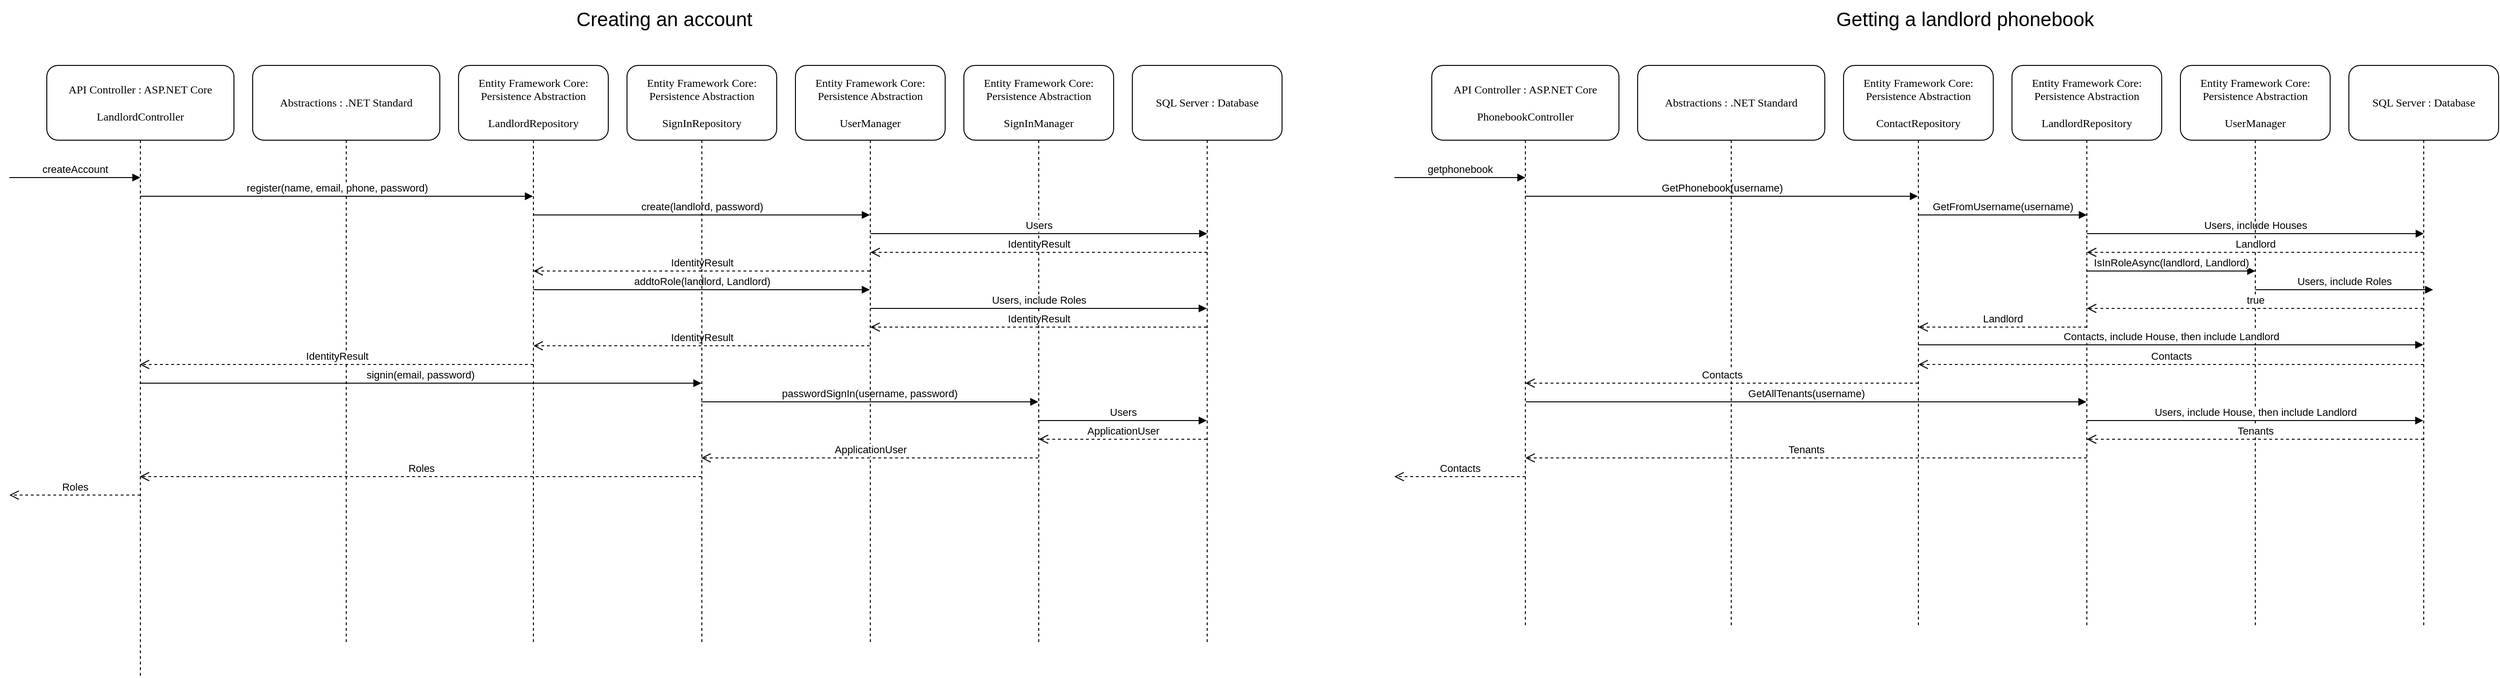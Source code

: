 <mxfile version="12.3.5" type="github" pages="1">
  <diagram name="Page-1" id="13e1069c-82ec-6db2-03f1-153e76fe0fe0">
    <mxGraphModel dx="3844" dy="1654" grid="1" gridSize="10" guides="1" tooltips="1" connect="1" arrows="1" fold="1" page="1" pageScale="1" pageWidth="1100" pageHeight="850" background="#ffffff" math="0" shadow="0">
      <root>
        <mxCell id="0"/>
        <mxCell id="1" parent="0"/>
        <mxCell id="pwg8B1UdKknLiTbZP-mi-18" value="GetPhonebook(username)" style="html=1;verticalAlign=bottom;endArrow=block;" edge="1" parent="1" target="pwg8B1UdKknLiTbZP-mi-4">
          <mxGeometry width="80" relative="1" as="geometry">
            <mxPoint x="1300" y="260.0" as="sourcePoint"/>
            <mxPoint x="1440" y="260.0" as="targetPoint"/>
          </mxGeometry>
        </mxCell>
        <mxCell id="7baba1c4bc27f4b0-4" value="API Controller : ASP.NET Core&lt;br&gt;&lt;br&gt;LandlordController" style="shape=umlLifeline;perimeter=lifelinePerimeter;whiteSpace=wrap;html=1;container=1;collapsible=0;recursiveResize=0;outlineConnect=0;rounded=1;shadow=0;comic=0;labelBackgroundColor=none;strokeColor=#000000;strokeWidth=1;fillColor=#FFFFFF;fontFamily=Verdana;fontSize=12;fontColor=#000000;align=center;size=80;" parent="1" vertex="1">
          <mxGeometry x="-280" y="120" width="200" height="654" as="geometry"/>
        </mxCell>
        <mxCell id="7baba1c4bc27f4b0-5" value="Abstractions : .NET Standard" style="shape=umlLifeline;perimeter=lifelinePerimeter;whiteSpace=wrap;html=1;container=1;collapsible=0;recursiveResize=0;outlineConnect=0;rounded=1;shadow=0;comic=0;labelBackgroundColor=none;strokeColor=#000000;strokeWidth=1;fillColor=#FFFFFF;fontFamily=Verdana;fontSize=12;fontColor=#000000;align=center;size=80;" parent="1" vertex="1">
          <mxGeometry x="-60" y="120" width="200" height="620" as="geometry"/>
        </mxCell>
        <mxCell id="7baba1c4bc27f4b0-6" value="Entity Framework Core: Persistence Abstraction&lt;br&gt;&lt;br&gt;LandlordRepository" style="shape=umlLifeline;perimeter=lifelinePerimeter;whiteSpace=wrap;html=1;container=1;collapsible=0;recursiveResize=0;outlineConnect=0;rounded=1;shadow=0;comic=0;labelBackgroundColor=none;strokeColor=#000000;strokeWidth=1;fillColor=#FFFFFF;fontFamily=Verdana;fontSize=12;fontColor=#000000;align=center;size=80;" parent="1" vertex="1">
          <mxGeometry x="160" y="120" width="160" height="620" as="geometry"/>
        </mxCell>
        <mxCell id="7baba1c4bc27f4b0-7" value="SQL Server : Database" style="shape=umlLifeline;perimeter=lifelinePerimeter;whiteSpace=wrap;html=1;container=1;collapsible=0;recursiveResize=0;outlineConnect=0;rounded=1;shadow=0;comic=0;labelBackgroundColor=none;strokeColor=#000000;strokeWidth=1;fillColor=#FFFFFF;fontFamily=Verdana;fontSize=12;fontColor=#000000;align=center;size=80;" parent="1" vertex="1">
          <mxGeometry x="880" y="120" width="160" height="620" as="geometry"/>
        </mxCell>
        <mxCell id="GbbE25WO5oA3L3Y_lrUY-3" value="createAccount" style="html=1;verticalAlign=bottom;endArrow=block;" parent="1" edge="1">
          <mxGeometry width="80" relative="1" as="geometry">
            <mxPoint x="-320" y="240" as="sourcePoint"/>
            <mxPoint x="-180" y="240" as="targetPoint"/>
          </mxGeometry>
        </mxCell>
        <mxCell id="GbbE25WO5oA3L3Y_lrUY-4" value="register(name, email, phone, password)" style="html=1;verticalAlign=bottom;endArrow=block;" parent="1" source="7baba1c4bc27f4b0-4" target="7baba1c4bc27f4b0-6" edge="1">
          <mxGeometry width="80" relative="1" as="geometry">
            <mxPoint x="-155.5" y="281.5" as="sourcePoint"/>
            <mxPoint x="-16" y="281.5" as="targetPoint"/>
            <Array as="points">
              <mxPoint x="-70" y="260"/>
            </Array>
          </mxGeometry>
        </mxCell>
        <mxCell id="GbbE25WO5oA3L3Y_lrUY-6" value="create(landlord, password)" style="html=1;verticalAlign=bottom;endArrow=block;" parent="1" edge="1" target="pwg8B1UdKknLiTbZP-mi-47" source="7baba1c4bc27f4b0-6">
          <mxGeometry width="80" relative="1" as="geometry">
            <mxPoint x="780" y="280" as="sourcePoint"/>
            <mxPoint x="470" y="280" as="targetPoint"/>
            <Array as="points">
              <mxPoint x="460" y="280"/>
            </Array>
          </mxGeometry>
        </mxCell>
        <mxCell id="GbbE25WO5oA3L3Y_lrUY-7" value="IdentityResult" style="html=1;verticalAlign=bottom;endArrow=open;dashed=1;endSize=8;" parent="1" edge="1" target="7baba1c4bc27f4b0-6" source="pwg8B1UdKknLiTbZP-mi-47">
          <mxGeometry relative="1" as="geometry">
            <mxPoint x="960" y="299.76" as="sourcePoint"/>
            <mxPoint x="780" y="300" as="targetPoint"/>
            <Array as="points">
              <mxPoint x="440" y="340"/>
            </Array>
          </mxGeometry>
        </mxCell>
        <mxCell id="GbbE25WO5oA3L3Y_lrUY-8" value="addtoRole(landlord, Landlord)" style="html=1;verticalAlign=bottom;endArrow=block;" parent="1" edge="1" target="pwg8B1UdKknLiTbZP-mi-47" source="7baba1c4bc27f4b0-6">
          <mxGeometry width="80" relative="1" as="geometry">
            <mxPoint x="820.5" y="361" as="sourcePoint"/>
            <mxPoint x="960" y="361" as="targetPoint"/>
            <Array as="points">
              <mxPoint x="510" y="360"/>
            </Array>
          </mxGeometry>
        </mxCell>
        <mxCell id="GbbE25WO5oA3L3Y_lrUY-9" value="IdentityResult" style="html=1;verticalAlign=bottom;endArrow=open;dashed=1;endSize=8;" parent="1" target="7baba1c4bc27f4b0-6" edge="1" source="pwg8B1UdKknLiTbZP-mi-47">
          <mxGeometry relative="1" as="geometry">
            <mxPoint x="960" y="413" as="sourcePoint"/>
            <mxPoint x="300" y="340" as="targetPoint"/>
            <Array as="points">
              <mxPoint x="410" y="420"/>
            </Array>
          </mxGeometry>
        </mxCell>
        <mxCell id="GbbE25WO5oA3L3Y_lrUY-11" value="signin(email, password)" style="html=1;verticalAlign=bottom;endArrow=block;" parent="1" edge="1">
          <mxGeometry width="80" relative="1" as="geometry">
            <mxPoint x="-180.676" y="460" as="sourcePoint"/>
            <mxPoint x="419.5" y="460" as="targetPoint"/>
            <Array as="points">
              <mxPoint x="110" y="460"/>
            </Array>
          </mxGeometry>
        </mxCell>
        <mxCell id="GbbE25WO5oA3L3Y_lrUY-12" value="passwordSignIn(username, password)" style="html=1;verticalAlign=bottom;endArrow=block;" parent="1" edge="1">
          <mxGeometry width="80" relative="1" as="geometry">
            <mxPoint x="419.324" y="480" as="sourcePoint"/>
            <mxPoint x="779.5" y="480" as="targetPoint"/>
            <Array as="points">
              <mxPoint x="750" y="480"/>
            </Array>
          </mxGeometry>
        </mxCell>
        <mxCell id="GbbE25WO5oA3L3Y_lrUY-13" value="ApplicationUser" style="html=1;verticalAlign=bottom;endArrow=open;dashed=1;endSize=8;" parent="1" edge="1">
          <mxGeometry relative="1" as="geometry">
            <mxPoint x="959.5" y="520" as="sourcePoint"/>
            <mxPoint x="780" y="520" as="targetPoint"/>
            <Array as="points">
              <mxPoint x="900" y="520"/>
            </Array>
          </mxGeometry>
        </mxCell>
        <mxCell id="GbbE25WO5oA3L3Y_lrUY-14" value="Roles" style="html=1;verticalAlign=bottom;endArrow=open;dashed=1;endSize=8;" parent="1" edge="1">
          <mxGeometry relative="1" as="geometry">
            <mxPoint x="419.5" y="560" as="sourcePoint"/>
            <mxPoint x="-180.676" y="560" as="targetPoint"/>
            <Array as="points">
              <mxPoint x="370" y="560"/>
            </Array>
          </mxGeometry>
        </mxCell>
        <mxCell id="GbbE25WO5oA3L3Y_lrUY-15" value="Roles" style="html=1;verticalAlign=bottom;endArrow=open;dashed=1;endSize=8;exitX=0.495;exitY=0.323;exitDx=0;exitDy=0;exitPerimeter=0;" parent="1" edge="1">
          <mxGeometry relative="1" as="geometry">
            <mxPoint x="-180" y="579.76" as="sourcePoint"/>
            <mxPoint x="-320" y="579.76" as="targetPoint"/>
          </mxGeometry>
        </mxCell>
        <mxCell id="pwg8B1UdKknLiTbZP-mi-1" value="Creating an account" style="text;html=1;strokeColor=none;fillColor=none;align=center;verticalAlign=middle;whiteSpace=wrap;rounded=0;fontSize=21;" vertex="1" parent="1">
          <mxGeometry x="-280" y="50" width="1320" height="40" as="geometry"/>
        </mxCell>
        <mxCell id="pwg8B1UdKknLiTbZP-mi-2" value="API Controller : ASP.NET Core&lt;br&gt;&lt;br&gt;PhonebookController" style="shape=umlLifeline;perimeter=lifelinePerimeter;whiteSpace=wrap;html=1;container=1;collapsible=0;recursiveResize=0;outlineConnect=0;rounded=1;shadow=0;comic=0;labelBackgroundColor=none;strokeColor=#000000;strokeWidth=1;fillColor=#FFFFFF;fontFamily=Verdana;fontSize=12;fontColor=#000000;align=center;size=80;" vertex="1" parent="1">
          <mxGeometry x="1200" y="120" width="200" height="600" as="geometry"/>
        </mxCell>
        <mxCell id="pwg8B1UdKknLiTbZP-mi-3" value="Abstractions : .NET Standard" style="shape=umlLifeline;perimeter=lifelinePerimeter;whiteSpace=wrap;html=1;container=1;collapsible=0;recursiveResize=0;outlineConnect=0;rounded=1;shadow=0;comic=0;labelBackgroundColor=none;strokeColor=#000000;strokeWidth=1;fillColor=#FFFFFF;fontFamily=Verdana;fontSize=12;fontColor=#000000;align=center;size=80;" vertex="1" parent="1">
          <mxGeometry x="1420" y="120" width="200" height="600" as="geometry"/>
        </mxCell>
        <mxCell id="pwg8B1UdKknLiTbZP-mi-4" value="Entity Framework Core: Persistence Abstraction&lt;br&gt;&lt;br&gt;ContactRepository" style="shape=umlLifeline;perimeter=lifelinePerimeter;whiteSpace=wrap;html=1;container=1;collapsible=0;recursiveResize=0;outlineConnect=0;rounded=1;shadow=0;comic=0;labelBackgroundColor=none;strokeColor=#000000;strokeWidth=1;fillColor=#FFFFFF;fontFamily=Verdana;fontSize=12;fontColor=#000000;align=center;size=80;" vertex="1" parent="1">
          <mxGeometry x="1640" y="120" width="160" height="600" as="geometry"/>
        </mxCell>
        <mxCell id="pwg8B1UdKknLiTbZP-mi-39" value="Contacts" style="html=1;verticalAlign=bottom;endArrow=open;dashed=1;endSize=8;fontSize=11;" edge="1" parent="pwg8B1UdKknLiTbZP-mi-4" target="pwg8B1UdKknLiTbZP-mi-2">
          <mxGeometry relative="1" as="geometry">
            <mxPoint x="80" y="340" as="sourcePoint"/>
            <mxPoint y="340" as="targetPoint"/>
          </mxGeometry>
        </mxCell>
        <mxCell id="pwg8B1UdKknLiTbZP-mi-5" value="SQL Server : Database" style="shape=umlLifeline;perimeter=lifelinePerimeter;whiteSpace=wrap;html=1;container=1;collapsible=0;recursiveResize=0;outlineConnect=0;rounded=1;shadow=0;comic=0;labelBackgroundColor=none;strokeColor=#000000;strokeWidth=1;fillColor=#FFFFFF;fontFamily=Verdana;fontSize=12;fontColor=#000000;align=center;size=80;" vertex="1" parent="1">
          <mxGeometry x="2180" y="120" width="160" height="600" as="geometry"/>
        </mxCell>
        <mxCell id="pwg8B1UdKknLiTbZP-mi-6" value="getphonebook" style="html=1;verticalAlign=bottom;endArrow=block;" edge="1" parent="1">
          <mxGeometry width="80" relative="1" as="geometry">
            <mxPoint x="1160" y="240.0" as="sourcePoint"/>
            <mxPoint x="1300" y="240" as="targetPoint"/>
          </mxGeometry>
        </mxCell>
        <mxCell id="pwg8B1UdKknLiTbZP-mi-17" value="Getting a landlord phonebook" style="text;html=1;strokeColor=none;fillColor=none;align=center;verticalAlign=middle;whiteSpace=wrap;rounded=0;fontSize=21;" vertex="1" parent="1">
          <mxGeometry x="1200" y="50" width="1140" height="40" as="geometry"/>
        </mxCell>
        <mxCell id="pwg8B1UdKknLiTbZP-mi-19" value="Entity Framework Core: Persistence Abstraction&lt;br&gt;&lt;br&gt;LandlordRepository" style="shape=umlLifeline;perimeter=lifelinePerimeter;whiteSpace=wrap;html=1;container=1;collapsible=0;recursiveResize=0;outlineConnect=0;rounded=1;shadow=0;comic=0;labelBackgroundColor=none;strokeColor=#000000;strokeWidth=1;fillColor=#FFFFFF;fontFamily=Verdana;fontSize=12;fontColor=#000000;align=center;size=80;" vertex="1" parent="1">
          <mxGeometry x="1820" y="120" width="160" height="600" as="geometry"/>
        </mxCell>
        <mxCell id="pwg8B1UdKknLiTbZP-mi-20" value="GetFromUsername(username)" style="html=1;verticalAlign=bottom;endArrow=block;" edge="1" parent="1">
          <mxGeometry width="80" relative="1" as="geometry">
            <mxPoint x="1720" y="280.0" as="sourcePoint"/>
            <mxPoint x="1900" y="280" as="targetPoint"/>
          </mxGeometry>
        </mxCell>
        <mxCell id="pwg8B1UdKknLiTbZP-mi-21" value="Users, include Houses" style="html=1;verticalAlign=bottom;endArrow=block;entryX=0.5;entryY=0.25;entryDx=0;entryDy=0;entryPerimeter=0;" edge="1" parent="1">
          <mxGeometry width="80" relative="1" as="geometry">
            <mxPoint x="1900" y="300.0" as="sourcePoint"/>
            <mxPoint x="2260" y="300" as="targetPoint"/>
          </mxGeometry>
        </mxCell>
        <mxCell id="pwg8B1UdKknLiTbZP-mi-29" value="Entity Framework Core: Persistence Abstraction&lt;br&gt;&lt;br&gt;UserManager" style="shape=umlLifeline;perimeter=lifelinePerimeter;whiteSpace=wrap;html=1;container=1;collapsible=0;recursiveResize=0;outlineConnect=0;rounded=1;shadow=0;comic=0;labelBackgroundColor=none;strokeColor=#000000;strokeWidth=1;fillColor=#FFFFFF;fontFamily=Verdana;fontSize=12;fontColor=#000000;align=center;size=80;" vertex="1" parent="1">
          <mxGeometry x="2000" y="120" width="160" height="600" as="geometry"/>
        </mxCell>
        <mxCell id="pwg8B1UdKknLiTbZP-mi-30" value="Landlord" style="html=1;verticalAlign=bottom;endArrow=open;dashed=1;endSize=8;fontSize=11;" edge="1" parent="1" source="pwg8B1UdKknLiTbZP-mi-5" target="pwg8B1UdKknLiTbZP-mi-19">
          <mxGeometry relative="1" as="geometry">
            <mxPoint x="2260" y="340" as="sourcePoint"/>
            <mxPoint x="2180" y="340" as="targetPoint"/>
            <Array as="points">
              <mxPoint x="1960" y="320"/>
            </Array>
          </mxGeometry>
        </mxCell>
        <mxCell id="pwg8B1UdKknLiTbZP-mi-31" value="IsInRoleAsync(landlord, Landlord)" style="html=1;verticalAlign=bottom;endArrow=block;" edge="1" parent="1">
          <mxGeometry width="80" relative="1" as="geometry">
            <mxPoint x="1900" y="340.0" as="sourcePoint"/>
            <mxPoint x="2080" y="340" as="targetPoint"/>
          </mxGeometry>
        </mxCell>
        <mxCell id="pwg8B1UdKknLiTbZP-mi-32" value="true" style="html=1;verticalAlign=bottom;endArrow=open;dashed=1;endSize=8;fontSize=11;" edge="1" parent="1" source="pwg8B1UdKknLiTbZP-mi-5" target="pwg8B1UdKknLiTbZP-mi-19">
          <mxGeometry relative="1" as="geometry">
            <mxPoint x="2080" y="360" as="sourcePoint"/>
            <mxPoint x="2000" y="360" as="targetPoint"/>
            <Array as="points">
              <mxPoint x="2020" y="380"/>
            </Array>
          </mxGeometry>
        </mxCell>
        <mxCell id="pwg8B1UdKknLiTbZP-mi-33" value="Users, include Roles" style="html=1;verticalAlign=bottom;endArrow=block;" edge="1" parent="1">
          <mxGeometry width="80" relative="1" as="geometry">
            <mxPoint x="2080" y="360.0" as="sourcePoint"/>
            <mxPoint x="2270" y="360" as="targetPoint"/>
          </mxGeometry>
        </mxCell>
        <mxCell id="pwg8B1UdKknLiTbZP-mi-35" value="Landlord" style="html=1;verticalAlign=bottom;endArrow=open;dashed=1;endSize=8;fontSize=11;" edge="1" parent="1" target="pwg8B1UdKknLiTbZP-mi-4">
          <mxGeometry relative="1" as="geometry">
            <mxPoint x="1900" y="400" as="sourcePoint"/>
            <mxPoint x="1670" y="440" as="targetPoint"/>
            <Array as="points">
              <mxPoint x="1810" y="400"/>
            </Array>
          </mxGeometry>
        </mxCell>
        <mxCell id="pwg8B1UdKknLiTbZP-mi-36" value="Contacts, include House, then include Landlord" style="html=1;verticalAlign=bottom;endArrow=block;" edge="1" parent="1" target="pwg8B1UdKknLiTbZP-mi-5">
          <mxGeometry width="80" relative="1" as="geometry">
            <mxPoint x="1720" y="419.0" as="sourcePoint"/>
            <mxPoint x="2080" y="419" as="targetPoint"/>
          </mxGeometry>
        </mxCell>
        <mxCell id="pwg8B1UdKknLiTbZP-mi-37" value="Contacts" style="html=1;verticalAlign=bottom;endArrow=open;dashed=1;endSize=8;fontSize=11;" edge="1" parent="1" target="pwg8B1UdKknLiTbZP-mi-4">
          <mxGeometry relative="1" as="geometry">
            <mxPoint x="2260" y="440" as="sourcePoint"/>
            <mxPoint x="1900" y="440" as="targetPoint"/>
            <Array as="points">
              <mxPoint x="1960.5" y="440"/>
            </Array>
          </mxGeometry>
        </mxCell>
        <mxCell id="pwg8B1UdKknLiTbZP-mi-40" value="GetAllTenants(username)" style="html=1;verticalAlign=bottom;endArrow=block;" edge="1" parent="1" target="pwg8B1UdKknLiTbZP-mi-19">
          <mxGeometry width="80" relative="1" as="geometry">
            <mxPoint x="1300.5" y="480.0" as="sourcePoint"/>
            <mxPoint x="1720" y="480.0" as="targetPoint"/>
          </mxGeometry>
        </mxCell>
        <mxCell id="pwg8B1UdKknLiTbZP-mi-41" value="Users, include House, then include Landlord" style="html=1;verticalAlign=bottom;endArrow=block;" edge="1" parent="1" target="pwg8B1UdKknLiTbZP-mi-5">
          <mxGeometry width="80" relative="1" as="geometry">
            <mxPoint x="1900" y="500.0" as="sourcePoint"/>
            <mxPoint x="2090" y="500" as="targetPoint"/>
          </mxGeometry>
        </mxCell>
        <mxCell id="pwg8B1UdKknLiTbZP-mi-42" value="Tenants" style="html=1;verticalAlign=bottom;endArrow=open;dashed=1;endSize=8;fontSize=11;" edge="1" parent="1">
          <mxGeometry relative="1" as="geometry">
            <mxPoint x="2260" y="520" as="sourcePoint"/>
            <mxPoint x="1900" y="520" as="targetPoint"/>
            <Array as="points">
              <mxPoint x="1960.5" y="520"/>
            </Array>
          </mxGeometry>
        </mxCell>
        <mxCell id="pwg8B1UdKknLiTbZP-mi-43" value="Tenants" style="html=1;verticalAlign=bottom;endArrow=open;dashed=1;endSize=8;fontSize=11;" edge="1" parent="1" target="pwg8B1UdKknLiTbZP-mi-2">
          <mxGeometry relative="1" as="geometry">
            <mxPoint x="1900" y="540" as="sourcePoint"/>
            <mxPoint x="1820" y="540" as="targetPoint"/>
          </mxGeometry>
        </mxCell>
        <mxCell id="pwg8B1UdKknLiTbZP-mi-45" value="Contacts" style="html=1;verticalAlign=bottom;endArrow=open;dashed=1;endSize=8;fontSize=11;" edge="1" parent="1">
          <mxGeometry relative="1" as="geometry">
            <mxPoint x="1300" y="560" as="sourcePoint"/>
            <mxPoint x="1160" y="560" as="targetPoint"/>
          </mxGeometry>
        </mxCell>
        <mxCell id="pwg8B1UdKknLiTbZP-mi-46" value="Entity Framework Core: Persistence Abstraction&lt;br&gt;&lt;br&gt;SignInManager" style="shape=umlLifeline;perimeter=lifelinePerimeter;whiteSpace=wrap;html=1;container=1;collapsible=0;recursiveResize=0;outlineConnect=0;rounded=1;shadow=0;comic=0;labelBackgroundColor=none;strokeColor=#000000;strokeWidth=1;fillColor=#FFFFFF;fontFamily=Verdana;fontSize=12;fontColor=#000000;align=center;size=80;" vertex="1" parent="1">
          <mxGeometry x="700" y="120" width="160" height="620" as="geometry"/>
        </mxCell>
        <mxCell id="pwg8B1UdKknLiTbZP-mi-47" value="Entity Framework Core: Persistence Abstraction&lt;br&gt;&lt;br&gt;UserManager" style="shape=umlLifeline;perimeter=lifelinePerimeter;whiteSpace=wrap;html=1;container=1;collapsible=0;recursiveResize=0;outlineConnect=0;rounded=1;shadow=0;comic=0;labelBackgroundColor=none;strokeColor=#000000;strokeWidth=1;fillColor=#FFFFFF;fontFamily=Verdana;fontSize=12;fontColor=#000000;align=center;size=80;" vertex="1" parent="1">
          <mxGeometry x="520" y="120" width="160" height="620" as="geometry"/>
        </mxCell>
        <mxCell id="pwg8B1UdKknLiTbZP-mi-48" value="IdentityResult" style="html=1;verticalAlign=bottom;endArrow=open;dashed=1;endSize=8;" edge="1" parent="1">
          <mxGeometry relative="1" as="geometry">
            <mxPoint x="240" y="440" as="sourcePoint"/>
            <mxPoint x="-180.676" y="440" as="targetPoint"/>
            <Array as="points">
              <mxPoint x="170.5" y="440"/>
            </Array>
          </mxGeometry>
        </mxCell>
        <mxCell id="pwg8B1UdKknLiTbZP-mi-49" value="Entity Framework Core: Persistence Abstraction&lt;br&gt;&lt;br&gt;SignInRepository" style="shape=umlLifeline;perimeter=lifelinePerimeter;whiteSpace=wrap;html=1;container=1;collapsible=0;recursiveResize=0;outlineConnect=0;rounded=1;shadow=0;comic=0;labelBackgroundColor=none;strokeColor=#000000;strokeWidth=1;fillColor=#FFFFFF;fontFamily=Verdana;fontSize=12;fontColor=#000000;align=center;size=80;" vertex="1" parent="1">
          <mxGeometry x="340" y="120" width="160" height="620" as="geometry"/>
        </mxCell>
        <mxCell id="pwg8B1UdKknLiTbZP-mi-51" value="Users" style="html=1;verticalAlign=bottom;endArrow=block;" edge="1" parent="1">
          <mxGeometry width="80" relative="1" as="geometry">
            <mxPoint x="779" y="500" as="sourcePoint"/>
            <mxPoint x="959.5" y="500" as="targetPoint"/>
          </mxGeometry>
        </mxCell>
        <mxCell id="pwg8B1UdKknLiTbZP-mi-52" value="ApplicationUser" style="html=1;verticalAlign=bottom;endArrow=open;dashed=1;endSize=8;" edge="1" parent="1">
          <mxGeometry relative="1" as="geometry">
            <mxPoint x="779.5" y="540" as="sourcePoint"/>
            <mxPoint x="419.324" y="540" as="targetPoint"/>
            <Array as="points">
              <mxPoint x="720" y="540"/>
            </Array>
          </mxGeometry>
        </mxCell>
        <mxCell id="pwg8B1UdKknLiTbZP-mi-53" value="Users" style="html=1;verticalAlign=bottom;endArrow=block;" edge="1" parent="1">
          <mxGeometry width="80" relative="1" as="geometry">
            <mxPoint x="600.167" y="300" as="sourcePoint"/>
            <mxPoint x="960" y="300" as="targetPoint"/>
            <Array as="points">
              <mxPoint x="820.5" y="300"/>
            </Array>
          </mxGeometry>
        </mxCell>
        <mxCell id="pwg8B1UdKknLiTbZP-mi-54" value="IdentityResult" style="html=1;verticalAlign=bottom;endArrow=open;dashed=1;endSize=8;" edge="1" parent="1">
          <mxGeometry relative="1" as="geometry">
            <mxPoint x="960" y="320" as="sourcePoint"/>
            <mxPoint x="600.167" y="320" as="targetPoint"/>
            <Array as="points">
              <mxPoint x="800.5" y="320"/>
            </Array>
          </mxGeometry>
        </mxCell>
        <mxCell id="pwg8B1UdKknLiTbZP-mi-55" value="Users, include Roles" style="html=1;verticalAlign=bottom;endArrow=block;" edge="1" parent="1" source="pwg8B1UdKknLiTbZP-mi-47" target="7baba1c4bc27f4b0-7">
          <mxGeometry width="80" relative="1" as="geometry">
            <mxPoint x="610.167" y="310" as="sourcePoint"/>
            <mxPoint x="910" y="310" as="targetPoint"/>
            <Array as="points">
              <mxPoint x="840" y="380"/>
            </Array>
          </mxGeometry>
        </mxCell>
        <mxCell id="pwg8B1UdKknLiTbZP-mi-57" value="IdentityResult" style="html=1;verticalAlign=bottom;endArrow=open;dashed=1;endSize=8;" edge="1" parent="1" source="7baba1c4bc27f4b0-7" target="pwg8B1UdKknLiTbZP-mi-47">
          <mxGeometry relative="1" as="geometry">
            <mxPoint x="609.5" y="430" as="sourcePoint"/>
            <mxPoint x="249.667" y="430" as="targetPoint"/>
            <Array as="points">
              <mxPoint x="780" y="400"/>
            </Array>
          </mxGeometry>
        </mxCell>
      </root>
    </mxGraphModel>
  </diagram>
</mxfile>
